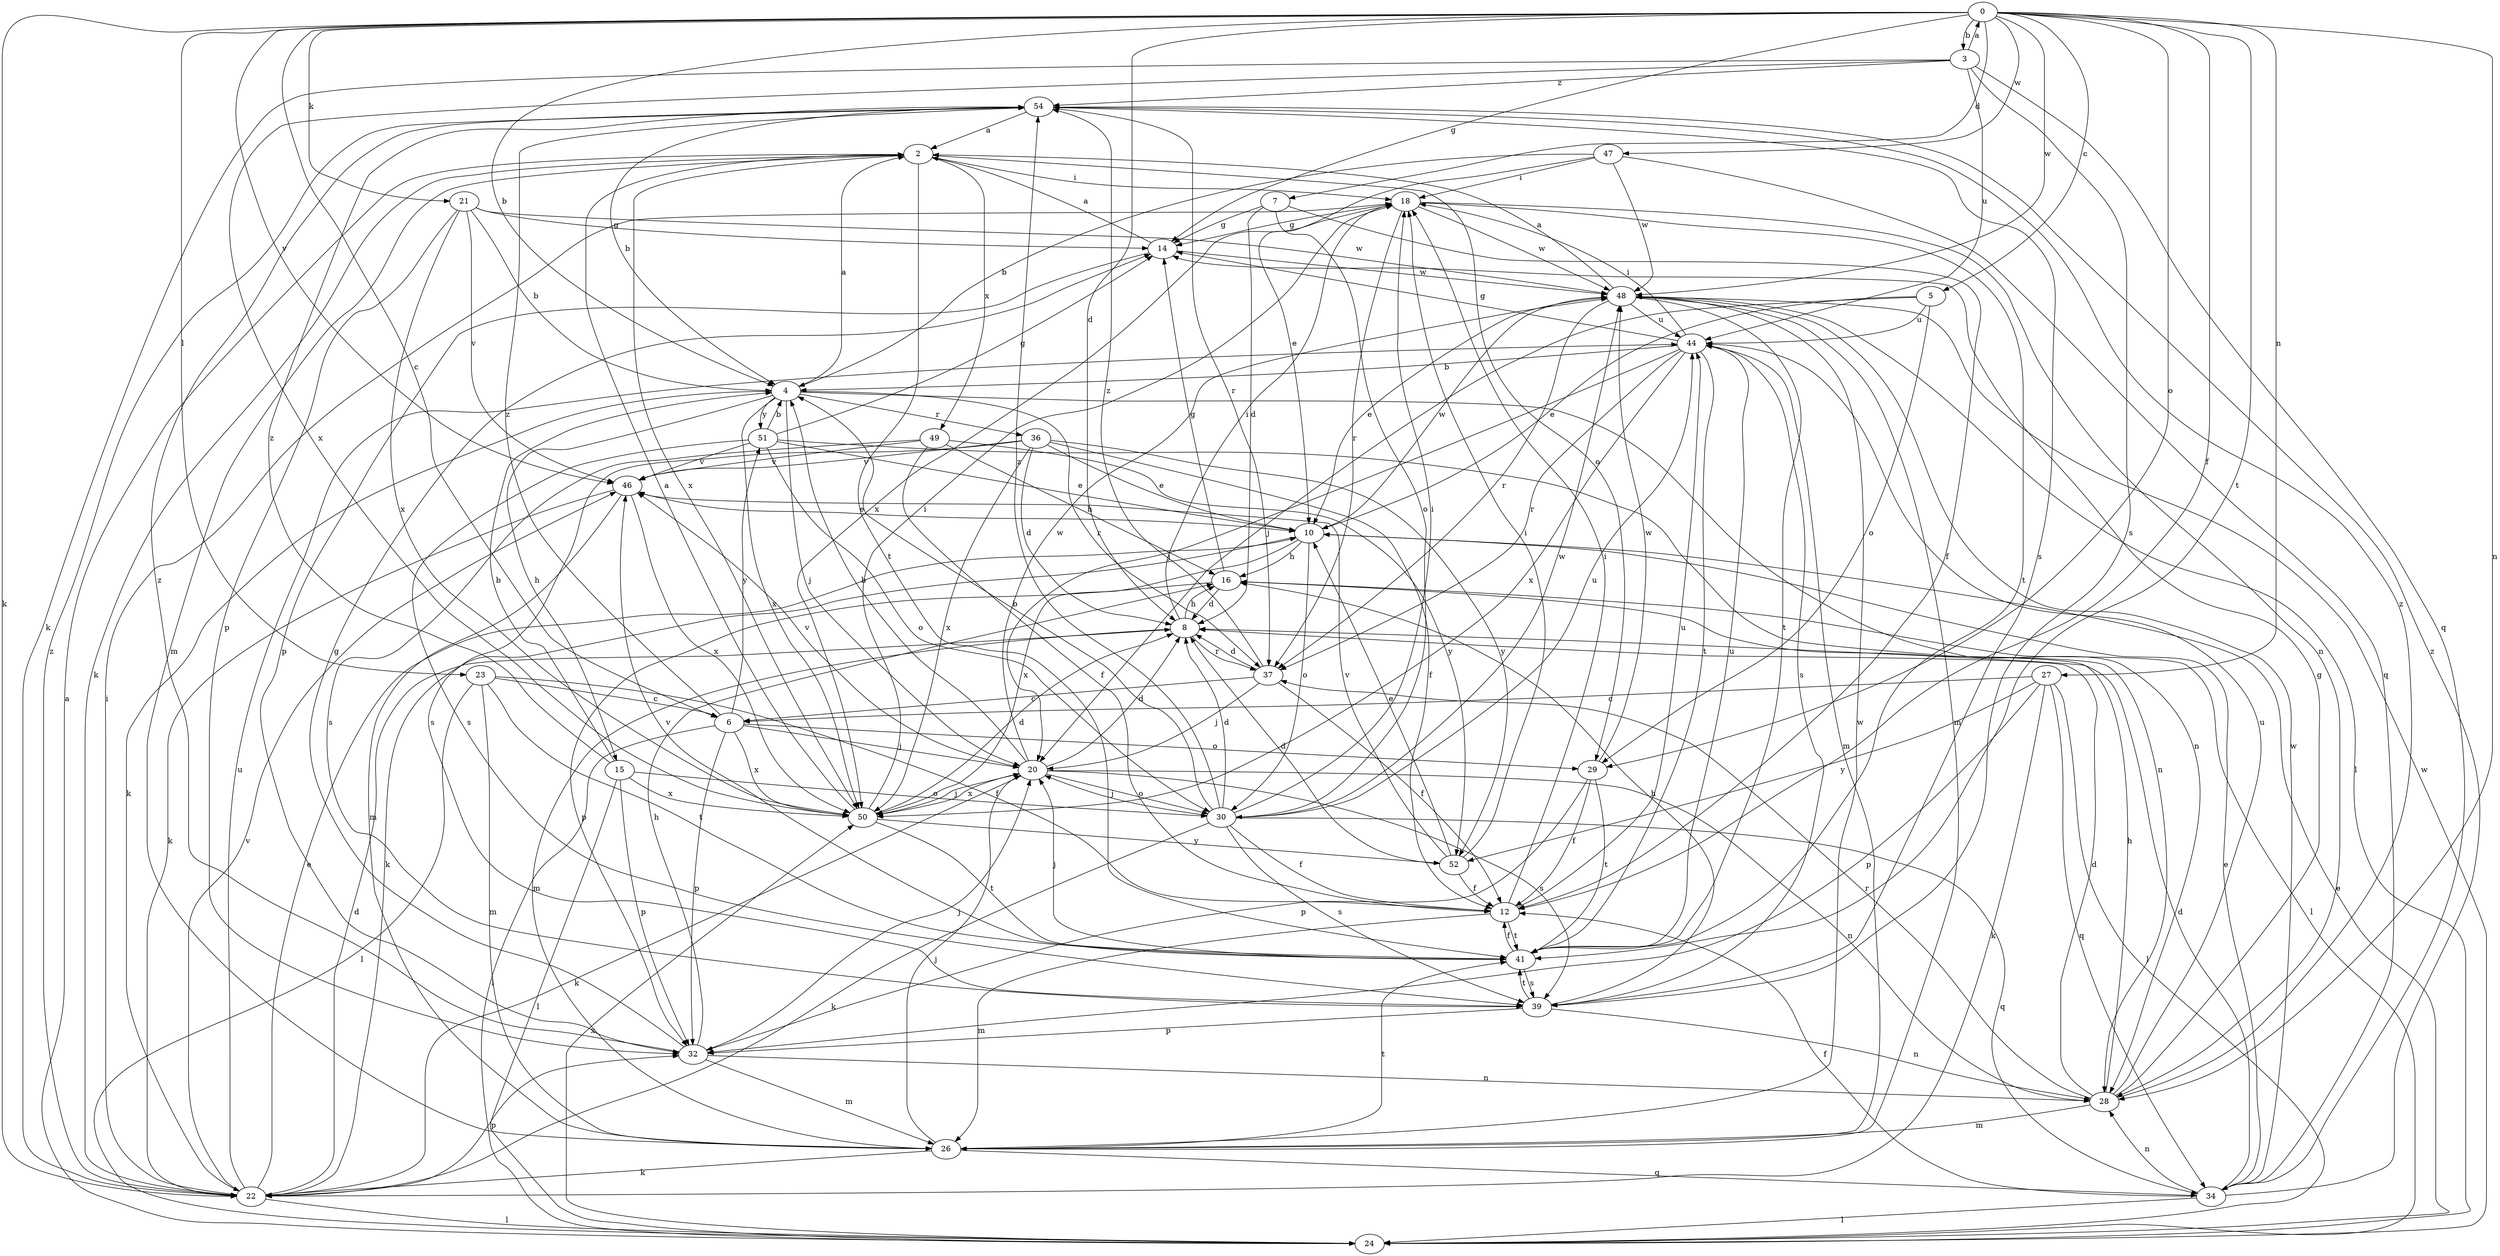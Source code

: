 strict digraph  {
0;
2;
3;
4;
5;
6;
7;
8;
10;
12;
14;
15;
16;
18;
20;
21;
22;
23;
24;
26;
27;
28;
29;
30;
32;
34;
36;
37;
39;
41;
44;
46;
47;
48;
49;
50;
51;
52;
54;
0 -> 3  [label=b];
0 -> 4  [label=b];
0 -> 5  [label=c];
0 -> 6  [label=c];
0 -> 7  [label=d];
0 -> 8  [label=d];
0 -> 12  [label=f];
0 -> 14  [label=g];
0 -> 21  [label=k];
0 -> 22  [label=k];
0 -> 23  [label=l];
0 -> 27  [label=n];
0 -> 28  [label=n];
0 -> 29  [label=o];
0 -> 41  [label=t];
0 -> 46  [label=v];
0 -> 47  [label=w];
0 -> 48  [label=w];
2 -> 18  [label=i];
2 -> 22  [label=k];
2 -> 26  [label=m];
2 -> 29  [label=o];
2 -> 41  [label=t];
2 -> 49  [label=x];
2 -> 50  [label=x];
3 -> 0  [label=a];
3 -> 22  [label=k];
3 -> 34  [label=q];
3 -> 39  [label=s];
3 -> 44  [label=u];
3 -> 50  [label=x];
3 -> 54  [label=z];
4 -> 2  [label=a];
4 -> 15  [label=h];
4 -> 20  [label=j];
4 -> 22  [label=k];
4 -> 28  [label=n];
4 -> 36  [label=r];
4 -> 37  [label=r];
4 -> 50  [label=x];
4 -> 51  [label=y];
5 -> 10  [label=e];
5 -> 20  [label=j];
5 -> 29  [label=o];
5 -> 44  [label=u];
6 -> 20  [label=j];
6 -> 24  [label=l];
6 -> 29  [label=o];
6 -> 32  [label=p];
6 -> 50  [label=x];
6 -> 51  [label=y];
6 -> 54  [label=z];
7 -> 8  [label=d];
7 -> 12  [label=f];
7 -> 14  [label=g];
7 -> 30  [label=o];
8 -> 16  [label=h];
8 -> 18  [label=i];
8 -> 26  [label=m];
8 -> 37  [label=r];
10 -> 16  [label=h];
10 -> 22  [label=k];
10 -> 30  [label=o];
10 -> 48  [label=w];
10 -> 50  [label=x];
12 -> 18  [label=i];
12 -> 26  [label=m];
12 -> 41  [label=t];
12 -> 44  [label=u];
14 -> 2  [label=a];
14 -> 32  [label=p];
14 -> 48  [label=w];
15 -> 4  [label=b];
15 -> 24  [label=l];
15 -> 30  [label=o];
15 -> 32  [label=p];
15 -> 50  [label=x];
15 -> 54  [label=z];
16 -> 8  [label=d];
16 -> 14  [label=g];
16 -> 24  [label=l];
16 -> 32  [label=p];
18 -> 14  [label=g];
18 -> 28  [label=n];
18 -> 37  [label=r];
18 -> 41  [label=t];
18 -> 48  [label=w];
18 -> 50  [label=x];
20 -> 4  [label=b];
20 -> 8  [label=d];
20 -> 22  [label=k];
20 -> 28  [label=n];
20 -> 30  [label=o];
20 -> 39  [label=s];
20 -> 46  [label=v];
20 -> 48  [label=w];
20 -> 50  [label=x];
21 -> 4  [label=b];
21 -> 14  [label=g];
21 -> 32  [label=p];
21 -> 46  [label=v];
21 -> 48  [label=w];
21 -> 50  [label=x];
22 -> 8  [label=d];
22 -> 10  [label=e];
22 -> 18  [label=i];
22 -> 24  [label=l];
22 -> 32  [label=p];
22 -> 44  [label=u];
22 -> 46  [label=v];
22 -> 54  [label=z];
23 -> 6  [label=c];
23 -> 12  [label=f];
23 -> 24  [label=l];
23 -> 26  [label=m];
23 -> 41  [label=t];
24 -> 2  [label=a];
24 -> 10  [label=e];
24 -> 48  [label=w];
24 -> 50  [label=x];
26 -> 20  [label=j];
26 -> 22  [label=k];
26 -> 34  [label=q];
26 -> 41  [label=t];
26 -> 48  [label=w];
27 -> 6  [label=c];
27 -> 22  [label=k];
27 -> 24  [label=l];
27 -> 32  [label=p];
27 -> 34  [label=q];
27 -> 52  [label=y];
28 -> 8  [label=d];
28 -> 14  [label=g];
28 -> 16  [label=h];
28 -> 26  [label=m];
28 -> 37  [label=r];
28 -> 44  [label=u];
28 -> 54  [label=z];
29 -> 12  [label=f];
29 -> 32  [label=p];
29 -> 41  [label=t];
29 -> 48  [label=w];
30 -> 4  [label=b];
30 -> 8  [label=d];
30 -> 12  [label=f];
30 -> 18  [label=i];
30 -> 20  [label=j];
30 -> 22  [label=k];
30 -> 34  [label=q];
30 -> 39  [label=s];
30 -> 44  [label=u];
30 -> 48  [label=w];
30 -> 54  [label=z];
32 -> 14  [label=g];
32 -> 16  [label=h];
32 -> 20  [label=j];
32 -> 26  [label=m];
32 -> 28  [label=n];
32 -> 54  [label=z];
34 -> 8  [label=d];
34 -> 10  [label=e];
34 -> 12  [label=f];
34 -> 24  [label=l];
34 -> 28  [label=n];
34 -> 48  [label=w];
34 -> 54  [label=z];
36 -> 8  [label=d];
36 -> 10  [label=e];
36 -> 12  [label=f];
36 -> 39  [label=s];
36 -> 46  [label=v];
36 -> 50  [label=x];
36 -> 52  [label=y];
37 -> 6  [label=c];
37 -> 8  [label=d];
37 -> 12  [label=f];
37 -> 20  [label=j];
37 -> 54  [label=z];
39 -> 16  [label=h];
39 -> 28  [label=n];
39 -> 32  [label=p];
39 -> 41  [label=t];
41 -> 12  [label=f];
41 -> 20  [label=j];
41 -> 39  [label=s];
41 -> 44  [label=u];
41 -> 46  [label=v];
44 -> 4  [label=b];
44 -> 14  [label=g];
44 -> 18  [label=i];
44 -> 20  [label=j];
44 -> 26  [label=m];
44 -> 37  [label=r];
44 -> 39  [label=s];
44 -> 41  [label=t];
44 -> 50  [label=x];
46 -> 10  [label=e];
46 -> 22  [label=k];
46 -> 26  [label=m];
46 -> 50  [label=x];
47 -> 4  [label=b];
47 -> 10  [label=e];
47 -> 18  [label=i];
47 -> 34  [label=q];
47 -> 48  [label=w];
48 -> 2  [label=a];
48 -> 10  [label=e];
48 -> 24  [label=l];
48 -> 26  [label=m];
48 -> 37  [label=r];
48 -> 41  [label=t];
48 -> 44  [label=u];
49 -> 12  [label=f];
49 -> 16  [label=h];
49 -> 39  [label=s];
49 -> 46  [label=v];
49 -> 52  [label=y];
50 -> 2  [label=a];
50 -> 8  [label=d];
50 -> 18  [label=i];
50 -> 20  [label=j];
50 -> 41  [label=t];
50 -> 52  [label=y];
51 -> 4  [label=b];
51 -> 10  [label=e];
51 -> 14  [label=g];
51 -> 28  [label=n];
51 -> 30  [label=o];
51 -> 39  [label=s];
51 -> 46  [label=v];
52 -> 8  [label=d];
52 -> 10  [label=e];
52 -> 12  [label=f];
52 -> 18  [label=i];
52 -> 46  [label=v];
54 -> 2  [label=a];
54 -> 4  [label=b];
54 -> 37  [label=r];
54 -> 39  [label=s];
}
